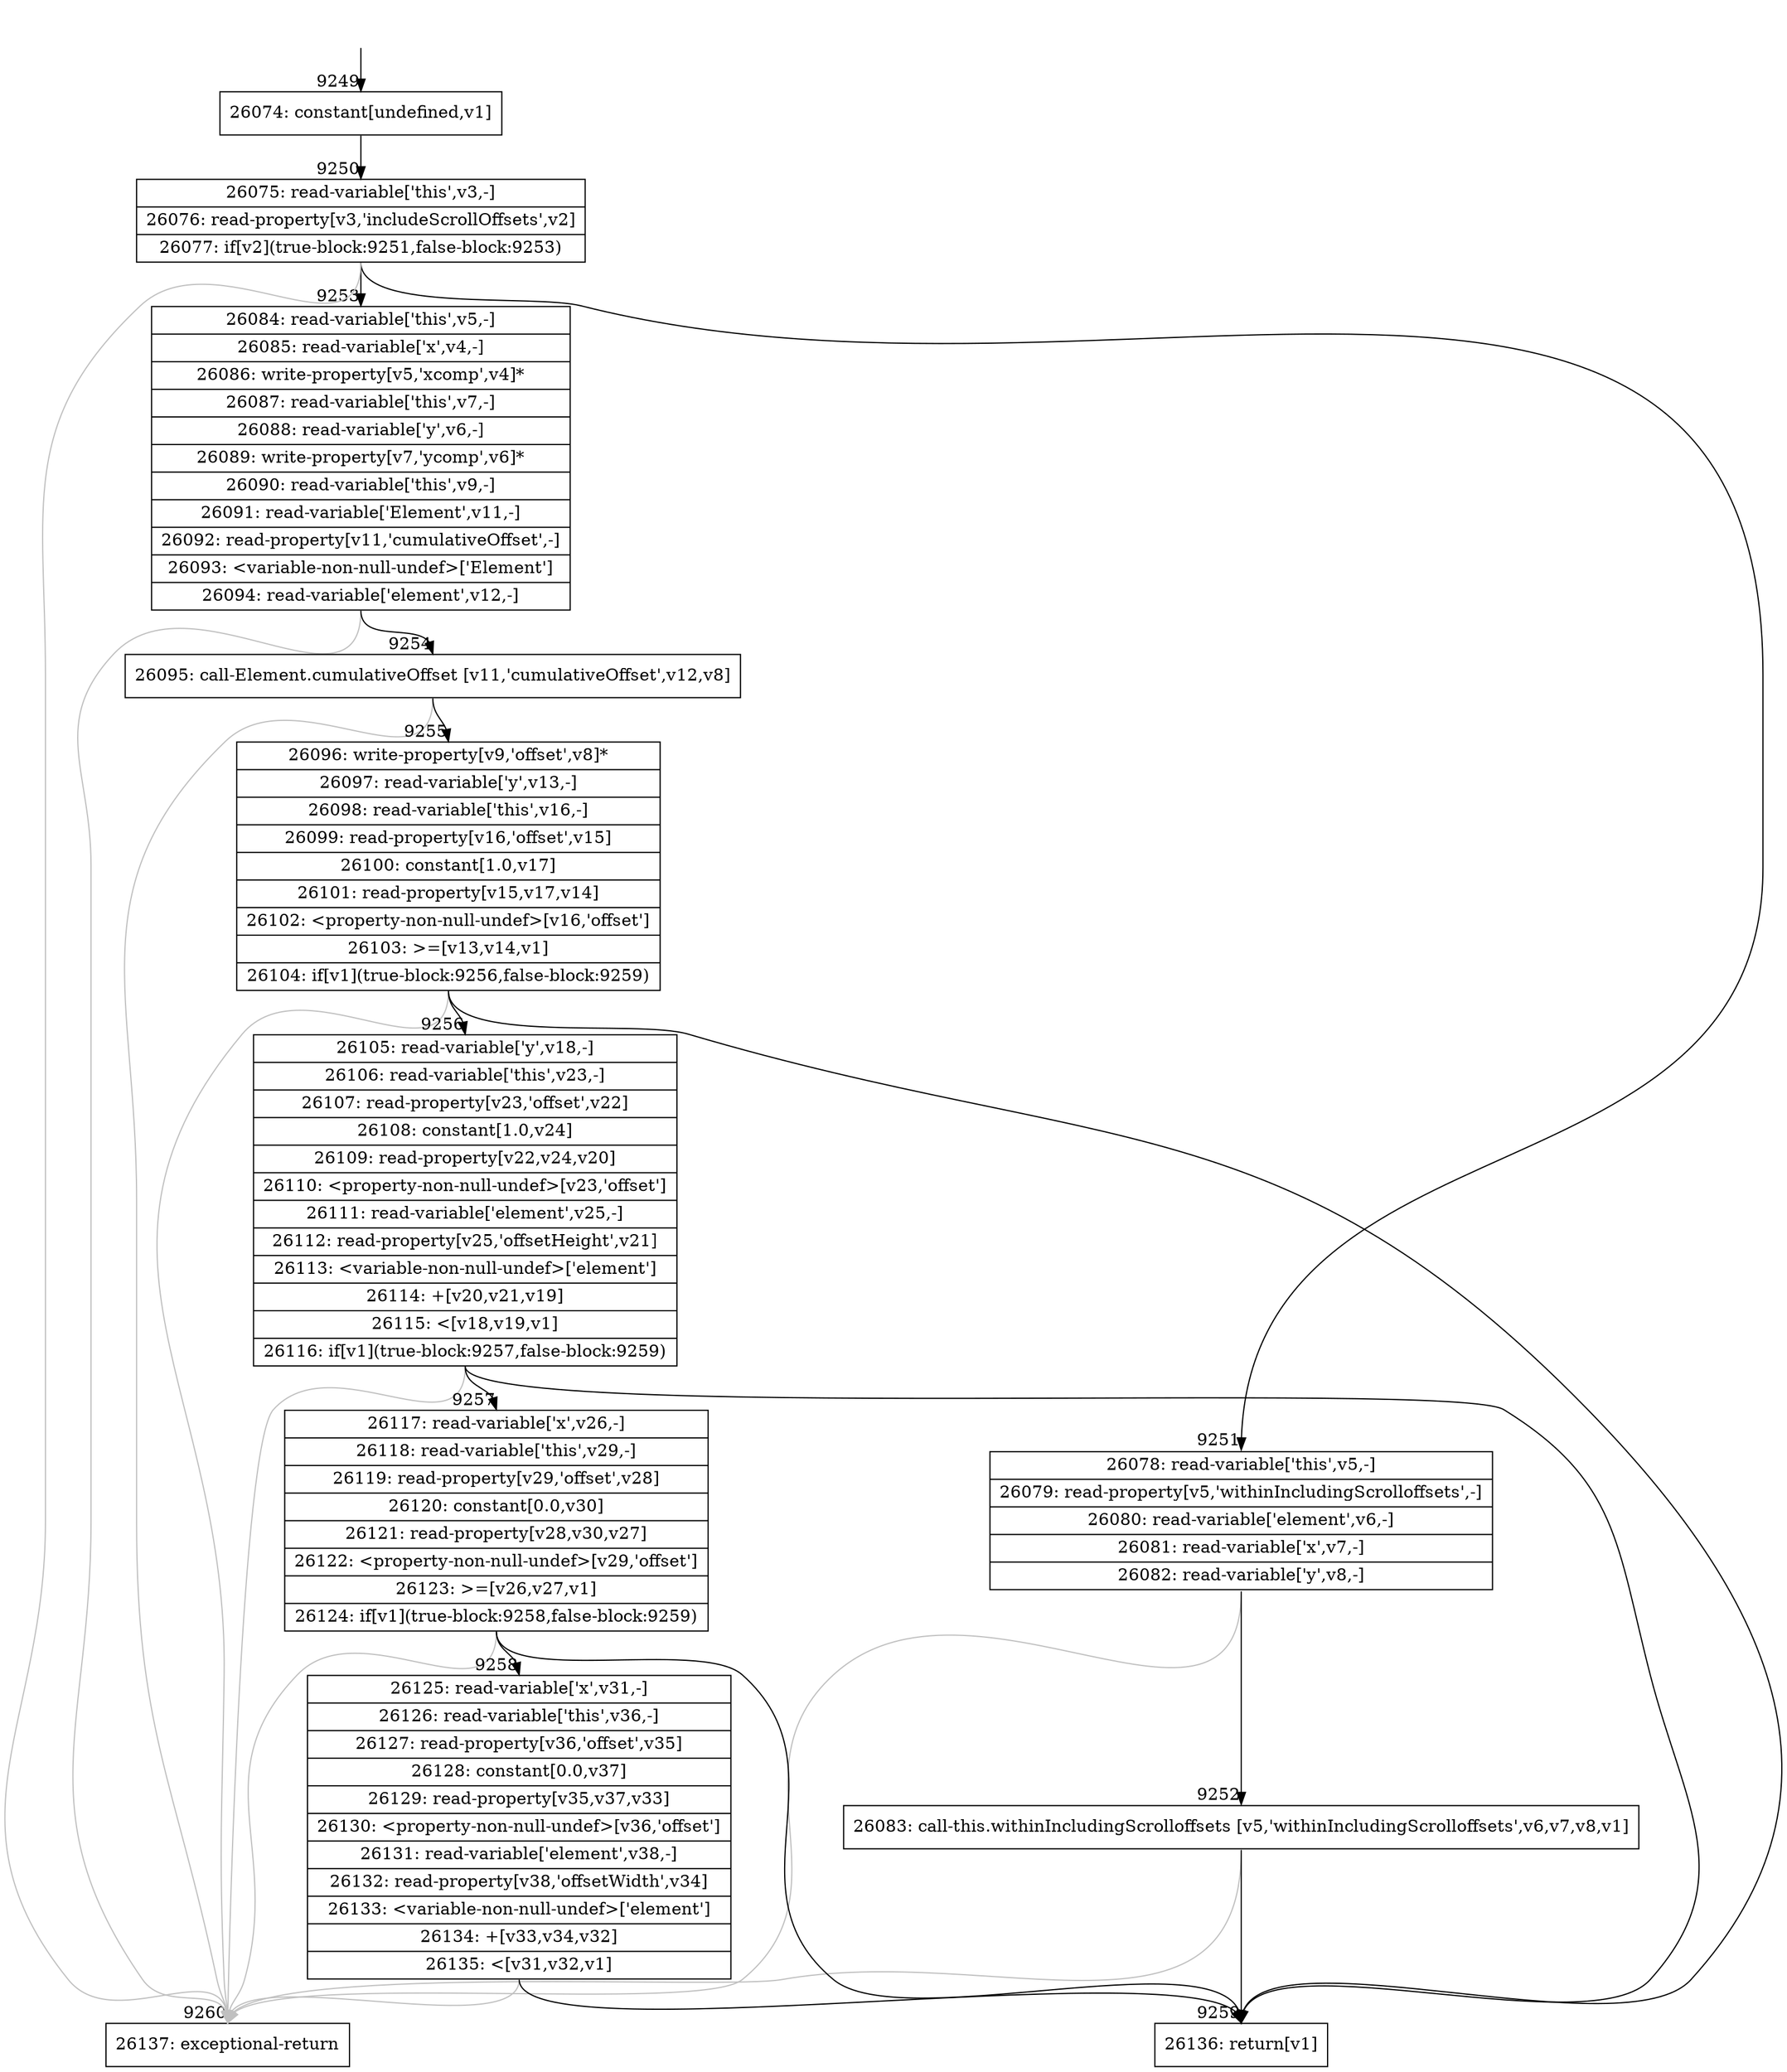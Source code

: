digraph {
rankdir="TD"
BB_entry705[shape=none,label=""];
BB_entry705 -> BB9249 [tailport=s, headport=n, headlabel="    9249"]
BB9249 [shape=record label="{26074: constant[undefined,v1]}" ] 
BB9249 -> BB9250 [tailport=s, headport=n, headlabel="      9250"]
BB9250 [shape=record label="{26075: read-variable['this',v3,-]|26076: read-property[v3,'includeScrollOffsets',v2]|26077: if[v2](true-block:9251,false-block:9253)}" ] 
BB9250 -> BB9251 [tailport=s, headport=n, headlabel="      9251"]
BB9250 -> BB9253 [tailport=s, headport=n, headlabel="      9253"]
BB9250 -> BB9260 [tailport=s, headport=n, color=gray, headlabel="      9260"]
BB9251 [shape=record label="{26078: read-variable['this',v5,-]|26079: read-property[v5,'withinIncludingScrolloffsets',-]|26080: read-variable['element',v6,-]|26081: read-variable['x',v7,-]|26082: read-variable['y',v8,-]}" ] 
BB9251 -> BB9252 [tailport=s, headport=n, headlabel="      9252"]
BB9251 -> BB9260 [tailport=s, headport=n, color=gray]
BB9252 [shape=record label="{26083: call-this.withinIncludingScrolloffsets [v5,'withinIncludingScrolloffsets',v6,v7,v8,v1]}" ] 
BB9252 -> BB9259 [tailport=s, headport=n, headlabel="      9259"]
BB9252 -> BB9260 [tailport=s, headport=n, color=gray]
BB9253 [shape=record label="{26084: read-variable['this',v5,-]|26085: read-variable['x',v4,-]|26086: write-property[v5,'xcomp',v4]*|26087: read-variable['this',v7,-]|26088: read-variable['y',v6,-]|26089: write-property[v7,'ycomp',v6]*|26090: read-variable['this',v9,-]|26091: read-variable['Element',v11,-]|26092: read-property[v11,'cumulativeOffset',-]|26093: \<variable-non-null-undef\>['Element']|26094: read-variable['element',v12,-]}" ] 
BB9253 -> BB9254 [tailport=s, headport=n, headlabel="      9254"]
BB9253 -> BB9260 [tailport=s, headport=n, color=gray]
BB9254 [shape=record label="{26095: call-Element.cumulativeOffset [v11,'cumulativeOffset',v12,v8]}" ] 
BB9254 -> BB9255 [tailport=s, headport=n, headlabel="      9255"]
BB9254 -> BB9260 [tailport=s, headport=n, color=gray]
BB9255 [shape=record label="{26096: write-property[v9,'offset',v8]*|26097: read-variable['y',v13,-]|26098: read-variable['this',v16,-]|26099: read-property[v16,'offset',v15]|26100: constant[1.0,v17]|26101: read-property[v15,v17,v14]|26102: \<property-non-null-undef\>[v16,'offset']|26103: \>=[v13,v14,v1]|26104: if[v1](true-block:9256,false-block:9259)}" ] 
BB9255 -> BB9259 [tailport=s, headport=n]
BB9255 -> BB9256 [tailport=s, headport=n, headlabel="      9256"]
BB9255 -> BB9260 [tailport=s, headport=n, color=gray]
BB9256 [shape=record label="{26105: read-variable['y',v18,-]|26106: read-variable['this',v23,-]|26107: read-property[v23,'offset',v22]|26108: constant[1.0,v24]|26109: read-property[v22,v24,v20]|26110: \<property-non-null-undef\>[v23,'offset']|26111: read-variable['element',v25,-]|26112: read-property[v25,'offsetHeight',v21]|26113: \<variable-non-null-undef\>['element']|26114: +[v20,v21,v19]|26115: \<[v18,v19,v1]|26116: if[v1](true-block:9257,false-block:9259)}" ] 
BB9256 -> BB9259 [tailport=s, headport=n]
BB9256 -> BB9257 [tailport=s, headport=n, headlabel="      9257"]
BB9256 -> BB9260 [tailport=s, headport=n, color=gray]
BB9257 [shape=record label="{26117: read-variable['x',v26,-]|26118: read-variable['this',v29,-]|26119: read-property[v29,'offset',v28]|26120: constant[0.0,v30]|26121: read-property[v28,v30,v27]|26122: \<property-non-null-undef\>[v29,'offset']|26123: \>=[v26,v27,v1]|26124: if[v1](true-block:9258,false-block:9259)}" ] 
BB9257 -> BB9259 [tailport=s, headport=n]
BB9257 -> BB9258 [tailport=s, headport=n, headlabel="      9258"]
BB9257 -> BB9260 [tailport=s, headport=n, color=gray]
BB9258 [shape=record label="{26125: read-variable['x',v31,-]|26126: read-variable['this',v36,-]|26127: read-property[v36,'offset',v35]|26128: constant[0.0,v37]|26129: read-property[v35,v37,v33]|26130: \<property-non-null-undef\>[v36,'offset']|26131: read-variable['element',v38,-]|26132: read-property[v38,'offsetWidth',v34]|26133: \<variable-non-null-undef\>['element']|26134: +[v33,v34,v32]|26135: \<[v31,v32,v1]}" ] 
BB9258 -> BB9259 [tailport=s, headport=n]
BB9258 -> BB9260 [tailport=s, headport=n, color=gray]
BB9259 [shape=record label="{26136: return[v1]}" ] 
BB9260 [shape=record label="{26137: exceptional-return}" ] 
//#$~ 7332
}
